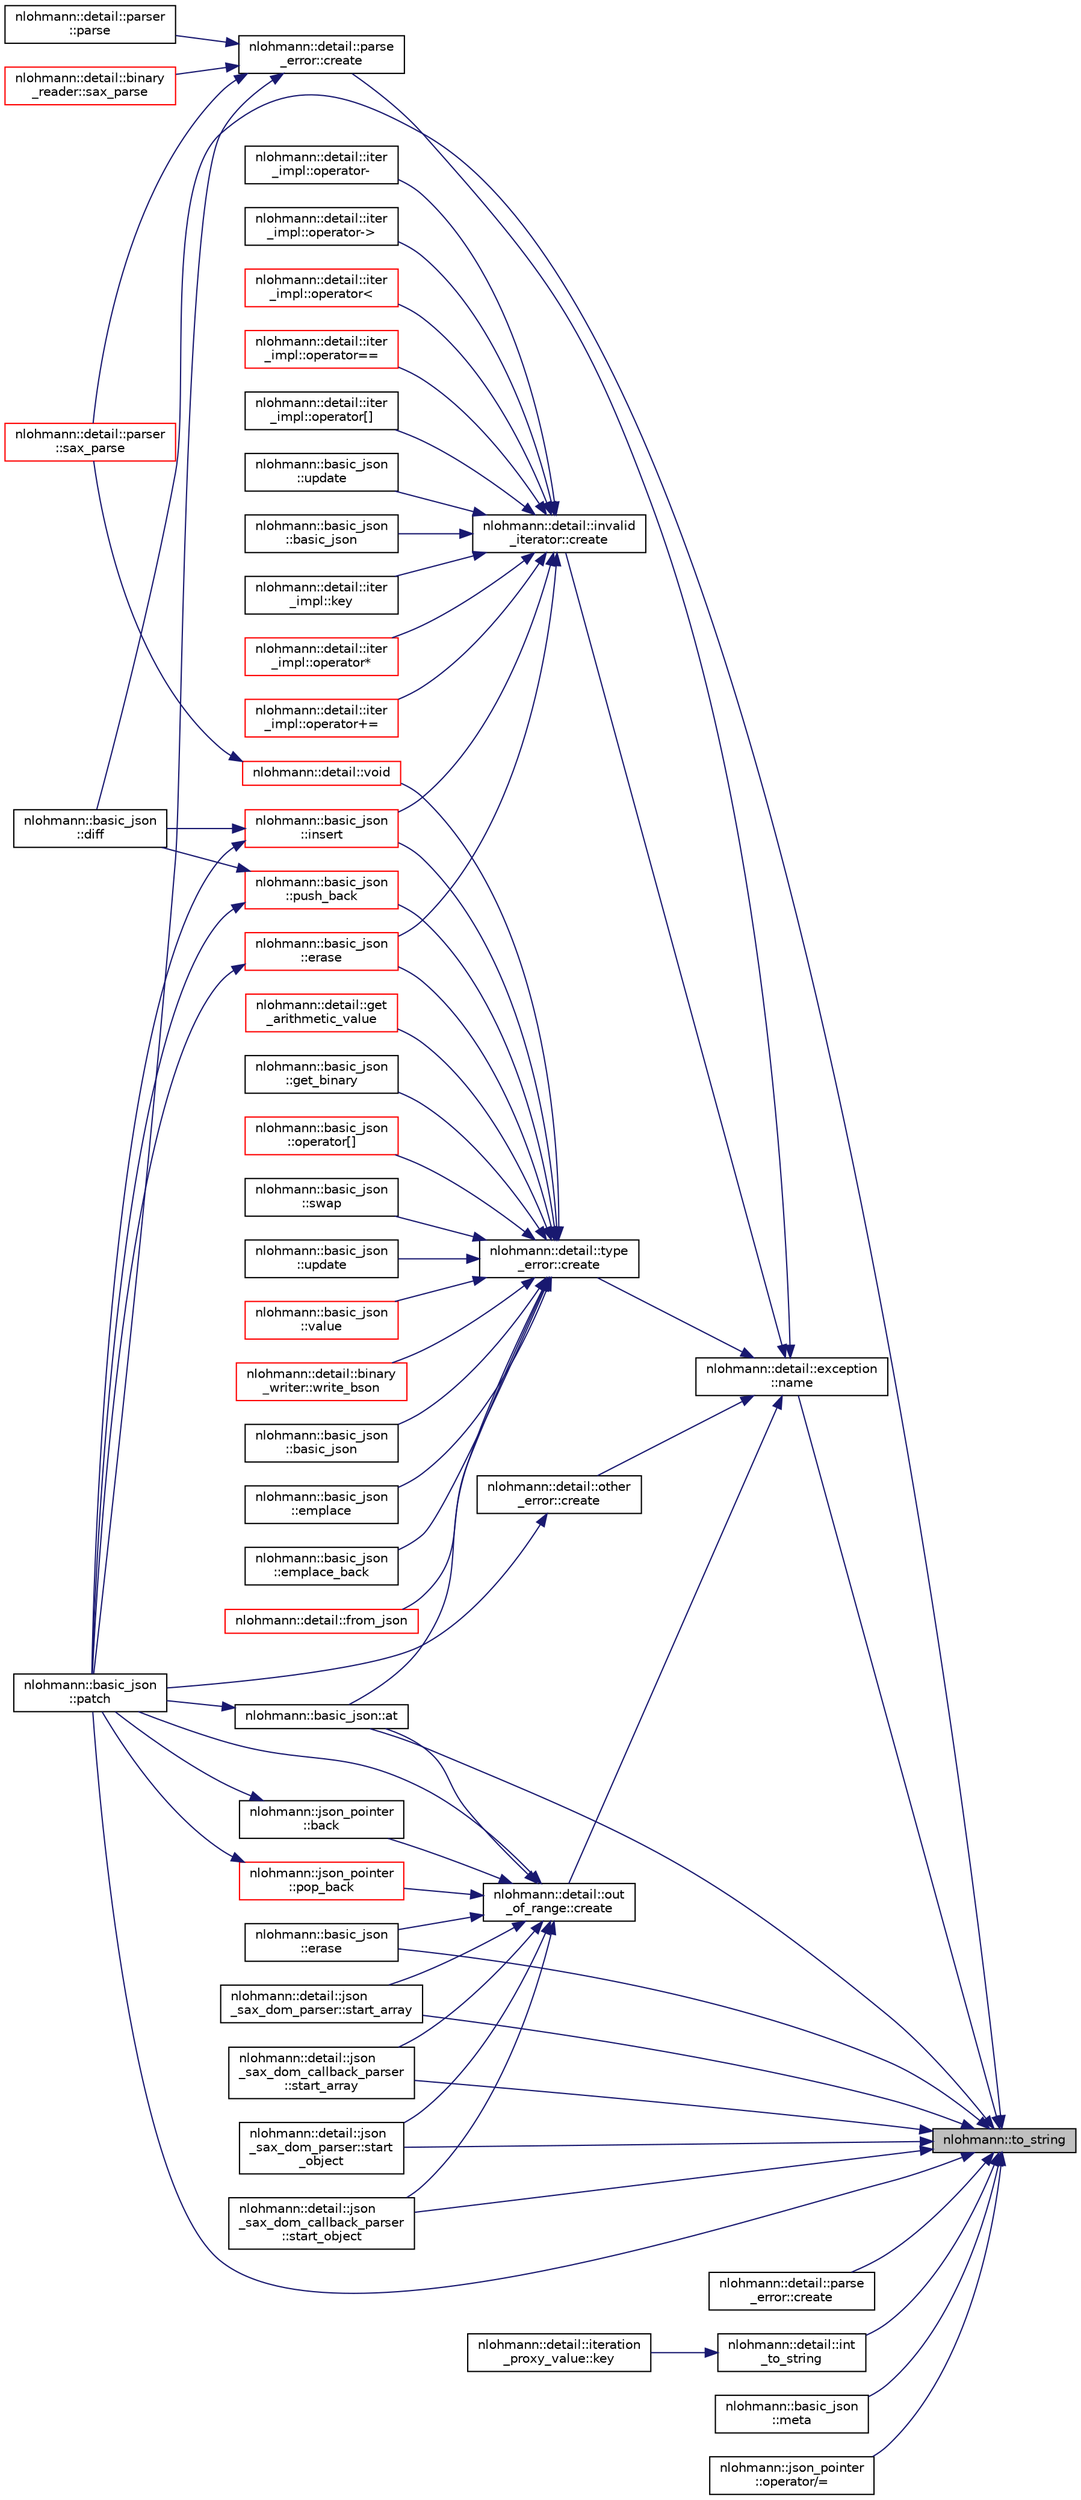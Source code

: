 digraph "nlohmann::to_string"
{
 // LATEX_PDF_SIZE
  edge [fontname="Helvetica",fontsize="10",labelfontname="Helvetica",labelfontsize="10"];
  node [fontname="Helvetica",fontsize="10",shape=record];
  rankdir="RL";
  Node1 [label="nlohmann::to_string",height=0.2,width=0.4,color="black", fillcolor="grey75", style="filled", fontcolor="black",tooltip="user-defined to_string function for JSON values"];
  Node1 -> Node2 [dir="back",color="midnightblue",fontsize="10",style="solid",fontname="Helvetica"];
  Node2 [label="nlohmann::basic_json::at",height=0.2,width=0.4,color="black", fillcolor="white", style="filled",URL="$classnlohmann_1_1basic__json.html#a52b18a5b7e68652c65b070900c438c6e",tooltip="access specified array element with bounds checking"];
  Node2 -> Node3 [dir="back",color="midnightblue",fontsize="10",style="solid",fontname="Helvetica"];
  Node3 [label="nlohmann::basic_json\l::patch",height=0.2,width=0.4,color="black", fillcolor="white", style="filled",URL="$classnlohmann_1_1basic__json.html#adcc786998f220a5b3083ee8a37c4553e",tooltip="applies a JSON patch"];
  Node1 -> Node4 [dir="back",color="midnightblue",fontsize="10",style="solid",fontname="Helvetica"];
  Node4 [label="nlohmann::detail::parse\l_error::create",height=0.2,width=0.4,color="black", fillcolor="white", style="filled",URL="$classnlohmann_1_1detail_1_1parse__error.html#a9fd60ad6bce80fd99686ad332faefd37",tooltip=" "];
  Node1 -> Node5 [dir="back",color="midnightblue",fontsize="10",style="solid",fontname="Helvetica"];
  Node5 [label="nlohmann::basic_json\l::diff",height=0.2,width=0.4,color="black", fillcolor="white", style="filled",URL="$classnlohmann_1_1basic__json.html#a1c1f21327df91a4dd6c5f5a107240385",tooltip="creates a diff as a JSON patch"];
  Node1 -> Node6 [dir="back",color="midnightblue",fontsize="10",style="solid",fontname="Helvetica"];
  Node6 [label="nlohmann::basic_json\l::erase",height=0.2,width=0.4,color="black", fillcolor="white", style="filled",URL="$classnlohmann_1_1basic__json.html#a221b943d3228488c14225e55f726cc26",tooltip="remove element from a JSON array given an index"];
  Node1 -> Node7 [dir="back",color="midnightblue",fontsize="10",style="solid",fontname="Helvetica"];
  Node7 [label="nlohmann::detail::int\l_to_string",height=0.2,width=0.4,color="black", fillcolor="white", style="filled",URL="$namespacenlohmann_1_1detail.html#a3c45286b0a2f15ea0a756cb87a76cf9b",tooltip=" "];
  Node7 -> Node8 [dir="back",color="midnightblue",fontsize="10",style="solid",fontname="Helvetica"];
  Node8 [label="nlohmann::detail::iteration\l_proxy_value::key",height=0.2,width=0.4,color="black", fillcolor="white", style="filled",URL="$classnlohmann_1_1detail_1_1iteration__proxy__value.html#af2949ac0d70212738030bfda29c5bcc2",tooltip="return key of the iterator"];
  Node1 -> Node9 [dir="back",color="midnightblue",fontsize="10",style="solid",fontname="Helvetica"];
  Node9 [label="nlohmann::basic_json\l::meta",height=0.2,width=0.4,color="black", fillcolor="white", style="filled",URL="$classnlohmann_1_1basic__json.html#a351b4f65014f6c2b8b2832847d44bbd7",tooltip="returns version information on the library"];
  Node1 -> Node10 [dir="back",color="midnightblue",fontsize="10",style="solid",fontname="Helvetica"];
  Node10 [label="nlohmann::detail::exception\l::name",height=0.2,width=0.4,color="black", fillcolor="white", style="filled",URL="$classnlohmann_1_1detail_1_1exception.html#abf41a7e9178356314082284e6cfea278",tooltip=" "];
  Node10 -> Node11 [dir="back",color="midnightblue",fontsize="10",style="solid",fontname="Helvetica"];
  Node11 [label="nlohmann::detail::parse\l_error::create",height=0.2,width=0.4,color="black", fillcolor="white", style="filled",URL="$classnlohmann_1_1detail_1_1parse__error.html#a137ea4d27de45d8a844fd13451d40f3d",tooltip="create a parse error exception"];
  Node11 -> Node12 [dir="back",color="midnightblue",fontsize="10",style="solid",fontname="Helvetica"];
  Node12 [label="nlohmann::detail::parser\l::parse",height=0.2,width=0.4,color="black", fillcolor="white", style="filled",URL="$classnlohmann_1_1detail_1_1parser.html#a75fb9145ea85f1ad9cc14f61981e1111",tooltip="public parser interface"];
  Node11 -> Node3 [dir="back",color="midnightblue",fontsize="10",style="solid",fontname="Helvetica"];
  Node11 -> Node13 [dir="back",color="midnightblue",fontsize="10",style="solid",fontname="Helvetica"];
  Node13 [label="nlohmann::detail::binary\l_reader::sax_parse",height=0.2,width=0.4,color="red", fillcolor="white", style="filled",URL="$classnlohmann_1_1detail_1_1binary__reader.html#ab4afd9ee276bbb15a0f898061aad94dd",tooltip=" "];
  Node11 -> Node23 [dir="back",color="midnightblue",fontsize="10",style="solid",fontname="Helvetica"];
  Node23 [label="nlohmann::detail::parser\l::sax_parse",height=0.2,width=0.4,color="red", fillcolor="white", style="filled",URL="$classnlohmann_1_1detail_1_1parser.html#a073b8313a5194aac3a7d5da0d935788c",tooltip=" "];
  Node10 -> Node25 [dir="back",color="midnightblue",fontsize="10",style="solid",fontname="Helvetica"];
  Node25 [label="nlohmann::detail::invalid\l_iterator::create",height=0.2,width=0.4,color="black", fillcolor="white", style="filled",URL="$classnlohmann_1_1detail_1_1invalid__iterator.html#a4e849260a3caa1b288c7e619130c6c09",tooltip=" "];
  Node25 -> Node26 [dir="back",color="midnightblue",fontsize="10",style="solid",fontname="Helvetica"];
  Node26 [label="nlohmann::basic_json\l::basic_json",height=0.2,width=0.4,color="black", fillcolor="white", style="filled",URL="$classnlohmann_1_1basic__json.html#a23e540f473d32f1cf5d3243ea3ad495e",tooltip="construct a JSON container given an iterator range"];
  Node25 -> Node27 [dir="back",color="midnightblue",fontsize="10",style="solid",fontname="Helvetica"];
  Node27 [label="nlohmann::basic_json\l::erase",height=0.2,width=0.4,color="red", fillcolor="white", style="filled",URL="$classnlohmann_1_1basic__json.html#a494632b69bbe1d0153d3bedad0901b8e",tooltip="remove element given an iterator"];
  Node27 -> Node3 [dir="back",color="midnightblue",fontsize="10",style="solid",fontname="Helvetica"];
  Node25 -> Node29 [dir="back",color="midnightblue",fontsize="10",style="solid",fontname="Helvetica"];
  Node29 [label="nlohmann::basic_json\l::insert",height=0.2,width=0.4,color="red", fillcolor="white", style="filled",URL="$classnlohmann_1_1basic__json.html#aeb86e8478e20d95970a8b61ff01dce3b",tooltip="inserts element"];
  Node29 -> Node5 [dir="back",color="midnightblue",fontsize="10",style="solid",fontname="Helvetica"];
  Node29 -> Node3 [dir="back",color="midnightblue",fontsize="10",style="solid",fontname="Helvetica"];
  Node25 -> Node31 [dir="back",color="midnightblue",fontsize="10",style="solid",fontname="Helvetica"];
  Node31 [label="nlohmann::detail::iter\l_impl::key",height=0.2,width=0.4,color="black", fillcolor="white", style="filled",URL="$classnlohmann_1_1detail_1_1iter__impl.html#a15dfb2744fed2ef40c12a9e9a20d6dbc",tooltip="return the key of an object iterator"];
  Node25 -> Node32 [dir="back",color="midnightblue",fontsize="10",style="solid",fontname="Helvetica"];
  Node32 [label="nlohmann::detail::iter\l_impl::operator*",height=0.2,width=0.4,color="red", fillcolor="white", style="filled",URL="$classnlohmann_1_1detail_1_1iter__impl.html#a5ca57856d9bba54a5fc51cee891de827",tooltip="return a reference to the value pointed to by the iterator"];
  Node25 -> Node34 [dir="back",color="midnightblue",fontsize="10",style="solid",fontname="Helvetica"];
  Node34 [label="nlohmann::detail::iter\l_impl::operator+=",height=0.2,width=0.4,color="red", fillcolor="white", style="filled",URL="$classnlohmann_1_1detail_1_1iter__impl.html#a3eef94f9d167046e7f773aeb6b78090c",tooltip="add to iterator"];
  Node25 -> Node36 [dir="back",color="midnightblue",fontsize="10",style="solid",fontname="Helvetica"];
  Node36 [label="nlohmann::detail::iter\l_impl::operator-",height=0.2,width=0.4,color="black", fillcolor="white", style="filled",URL="$classnlohmann_1_1detail_1_1iter__impl.html#a49bf3e708a9c1c88c415011735962d06",tooltip="return difference"];
  Node25 -> Node37 [dir="back",color="midnightblue",fontsize="10",style="solid",fontname="Helvetica"];
  Node37 [label="nlohmann::detail::iter\l_impl::operator-\>",height=0.2,width=0.4,color="black", fillcolor="white", style="filled",URL="$classnlohmann_1_1detail_1_1iter__impl.html#a6da3d2b34528aff328f3dcb513076dec",tooltip="dereference the iterator"];
  Node25 -> Node38 [dir="back",color="midnightblue",fontsize="10",style="solid",fontname="Helvetica"];
  Node38 [label="nlohmann::detail::iter\l_impl::operator\<",height=0.2,width=0.4,color="red", fillcolor="white", style="filled",URL="$classnlohmann_1_1detail_1_1iter__impl.html#a0d14cd76203e00bdcef6a64a5d055cc7",tooltip="comparison: smaller"];
  Node25 -> Node40 [dir="back",color="midnightblue",fontsize="10",style="solid",fontname="Helvetica"];
  Node40 [label="nlohmann::detail::iter\l_impl::operator==",height=0.2,width=0.4,color="red", fillcolor="white", style="filled",URL="$classnlohmann_1_1detail_1_1iter__impl.html#a2b592605b63ae7f5401996ffa3b14393",tooltip="comparison: equal"];
  Node25 -> Node42 [dir="back",color="midnightblue",fontsize="10",style="solid",fontname="Helvetica"];
  Node42 [label="nlohmann::detail::iter\l_impl::operator[]",height=0.2,width=0.4,color="black", fillcolor="white", style="filled",URL="$classnlohmann_1_1detail_1_1iter__impl.html#ac0b9276f1102ed4b9cd3f5f56287e3ce",tooltip="access to successor"];
  Node25 -> Node43 [dir="back",color="midnightblue",fontsize="10",style="solid",fontname="Helvetica"];
  Node43 [label="nlohmann::basic_json\l::update",height=0.2,width=0.4,color="black", fillcolor="white", style="filled",URL="$classnlohmann_1_1basic__json.html#a9f9e5f668474280acc9bd7f5410b9392",tooltip="updates a JSON object from another object, overwriting existing keys"];
  Node10 -> Node44 [dir="back",color="midnightblue",fontsize="10",style="solid",fontname="Helvetica"];
  Node44 [label="nlohmann::detail::type\l_error::create",height=0.2,width=0.4,color="black", fillcolor="white", style="filled",URL="$classnlohmann_1_1detail_1_1type__error.html#aecc083aea4b698c33d042670ba50c10f",tooltip=" "];
  Node44 -> Node2 [dir="back",color="midnightblue",fontsize="10",style="solid",fontname="Helvetica"];
  Node44 -> Node45 [dir="back",color="midnightblue",fontsize="10",style="solid",fontname="Helvetica"];
  Node45 [label="nlohmann::basic_json\l::basic_json",height=0.2,width=0.4,color="black", fillcolor="white", style="filled",URL="$classnlohmann_1_1basic__json.html#aeac617faf3448d6d2cb33a020be01d37",tooltip="create a container (array or object) from an initializer list"];
  Node44 -> Node46 [dir="back",color="midnightblue",fontsize="10",style="solid",fontname="Helvetica"];
  Node46 [label="nlohmann::basic_json\l::emplace",height=0.2,width=0.4,color="black", fillcolor="white", style="filled",URL="$classnlohmann_1_1basic__json.html#ac479e609cbd03948bd3e85fb441b66e5",tooltip="add an object to an object if key does not exist"];
  Node44 -> Node47 [dir="back",color="midnightblue",fontsize="10",style="solid",fontname="Helvetica"];
  Node47 [label="nlohmann::basic_json\l::emplace_back",height=0.2,width=0.4,color="black", fillcolor="white", style="filled",URL="$classnlohmann_1_1basic__json.html#a15c0a5db4fb12d49433801bbe6436bfb",tooltip="add an object to an array"];
  Node44 -> Node27 [dir="back",color="midnightblue",fontsize="10",style="solid",fontname="Helvetica"];
  Node44 -> Node48 [dir="back",color="midnightblue",fontsize="10",style="solid",fontname="Helvetica"];
  Node48 [label="nlohmann::detail::from_json",height=0.2,width=0.4,color="red", fillcolor="white", style="filled",URL="$namespacenlohmann_1_1detail.html#a1f0395aad0fe853a4539288749d3a603",tooltip=" "];
  Node44 -> Node50 [dir="back",color="midnightblue",fontsize="10",style="solid",fontname="Helvetica"];
  Node50 [label="nlohmann::detail::get\l_arithmetic_value",height=0.2,width=0.4,color="red", fillcolor="white", style="filled",URL="$namespacenlohmann_1_1detail.html#a85955b9c6dd31846e4b8e891f78614b6",tooltip=" "];
  Node44 -> Node52 [dir="back",color="midnightblue",fontsize="10",style="solid",fontname="Helvetica"];
  Node52 [label="nlohmann::basic_json\l::get_binary",height=0.2,width=0.4,color="black", fillcolor="white", style="filled",URL="$classnlohmann_1_1basic__json.html#aab19a246f6bcd27c195bed376cf5e138",tooltip=" "];
  Node44 -> Node29 [dir="back",color="midnightblue",fontsize="10",style="solid",fontname="Helvetica"];
  Node44 -> Node53 [dir="back",color="midnightblue",fontsize="10",style="solid",fontname="Helvetica"];
  Node53 [label="nlohmann::basic_json\l::operator[]",height=0.2,width=0.4,color="red", fillcolor="white", style="filled",URL="$classnlohmann_1_1basic__json.html#a9ea67fc1ef0ccc42e1d5388fe0416ae5",tooltip="access specified array element"];
  Node44 -> Node54 [dir="back",color="midnightblue",fontsize="10",style="solid",fontname="Helvetica"];
  Node54 [label="nlohmann::basic_json\l::push_back",height=0.2,width=0.4,color="red", fillcolor="white", style="filled",URL="$classnlohmann_1_1basic__json.html#ab9e0253c92736db021840105d374c4c4",tooltip="add an object to an array"];
  Node54 -> Node5 [dir="back",color="midnightblue",fontsize="10",style="solid",fontname="Helvetica"];
  Node54 -> Node3 [dir="back",color="midnightblue",fontsize="10",style="solid",fontname="Helvetica"];
  Node44 -> Node57 [dir="back",color="midnightblue",fontsize="10",style="solid",fontname="Helvetica"];
  Node57 [label="nlohmann::basic_json\l::swap",height=0.2,width=0.4,color="black", fillcolor="white", style="filled",URL="$classnlohmann_1_1basic__json.html#a76126242de262f6d38cadda19e0d13e1",tooltip="exchanges the values"];
  Node44 -> Node58 [dir="back",color="midnightblue",fontsize="10",style="solid",fontname="Helvetica"];
  Node58 [label="nlohmann::basic_json\l::update",height=0.2,width=0.4,color="black", fillcolor="white", style="filled",URL="$classnlohmann_1_1basic__json.html#a377819905d567f6f523dcbc592cb6356",tooltip="updates a JSON object from another object, overwriting existing keys"];
  Node44 -> Node59 [dir="back",color="midnightblue",fontsize="10",style="solid",fontname="Helvetica"];
  Node59 [label="nlohmann::basic_json\l::value",height=0.2,width=0.4,color="red", fillcolor="white", style="filled",URL="$classnlohmann_1_1basic__json.html#a11641b35219676b225d9bd15c7677659",tooltip="access specified object element with default value"];
  Node44 -> Node61 [dir="back",color="midnightblue",fontsize="10",style="solid",fontname="Helvetica"];
  Node61 [label="nlohmann::detail::void",height=0.2,width=0.4,color="red", fillcolor="white", style="filled",URL="$namespacenlohmann_1_1detail.html#a59fca69799f6b9e366710cb9043aa77d",tooltip=" "];
  Node61 -> Node23 [dir="back",color="midnightblue",fontsize="10",style="solid",fontname="Helvetica"];
  Node44 -> Node63 [dir="back",color="midnightblue",fontsize="10",style="solid",fontname="Helvetica"];
  Node63 [label="nlohmann::detail::binary\l_writer::write_bson",height=0.2,width=0.4,color="red", fillcolor="white", style="filled",URL="$classnlohmann_1_1detail_1_1binary__writer.html#a9ffc566db5219b473762462234b47db9",tooltip=" "];
  Node10 -> Node65 [dir="back",color="midnightblue",fontsize="10",style="solid",fontname="Helvetica"];
  Node65 [label="nlohmann::detail::out\l_of_range::create",height=0.2,width=0.4,color="black", fillcolor="white", style="filled",URL="$classnlohmann_1_1detail_1_1out__of__range.html#a3f6d82a6f967c4728a1ec735a7867073",tooltip=" "];
  Node65 -> Node2 [dir="back",color="midnightblue",fontsize="10",style="solid",fontname="Helvetica"];
  Node65 -> Node66 [dir="back",color="midnightblue",fontsize="10",style="solid",fontname="Helvetica"];
  Node66 [label="nlohmann::json_pointer\l::back",height=0.2,width=0.4,color="black", fillcolor="white", style="filled",URL="$classnlohmann_1_1json__pointer.html#a213bc67c32a30c68ac6bf06f5195d482",tooltip="return last reference token"];
  Node66 -> Node3 [dir="back",color="midnightblue",fontsize="10",style="solid",fontname="Helvetica"];
  Node65 -> Node6 [dir="back",color="midnightblue",fontsize="10",style="solid",fontname="Helvetica"];
  Node65 -> Node3 [dir="back",color="midnightblue",fontsize="10",style="solid",fontname="Helvetica"];
  Node65 -> Node67 [dir="back",color="midnightblue",fontsize="10",style="solid",fontname="Helvetica"];
  Node67 [label="nlohmann::json_pointer\l::pop_back",height=0.2,width=0.4,color="red", fillcolor="white", style="filled",URL="$classnlohmann_1_1json__pointer.html#a4b1ee4d511ca195bed896a3da47e264c",tooltip="remove last reference token"];
  Node67 -> Node3 [dir="back",color="midnightblue",fontsize="10",style="solid",fontname="Helvetica"];
  Node65 -> Node69 [dir="back",color="midnightblue",fontsize="10",style="solid",fontname="Helvetica"];
  Node69 [label="nlohmann::detail::json\l_sax_dom_parser::start_array",height=0.2,width=0.4,color="black", fillcolor="white", style="filled",URL="$classnlohmann_1_1detail_1_1json__sax__dom__parser.html#a056b895d011efaf48ea096c024aca0d4",tooltip=" "];
  Node65 -> Node70 [dir="back",color="midnightblue",fontsize="10",style="solid",fontname="Helvetica"];
  Node70 [label="nlohmann::detail::json\l_sax_dom_callback_parser\l::start_array",height=0.2,width=0.4,color="black", fillcolor="white", style="filled",URL="$classnlohmann_1_1detail_1_1json__sax__dom__callback__parser.html#a5255b98ba8282e3625968f91cff9d3d0",tooltip=" "];
  Node65 -> Node71 [dir="back",color="midnightblue",fontsize="10",style="solid",fontname="Helvetica"];
  Node71 [label="nlohmann::detail::json\l_sax_dom_parser::start\l_object",height=0.2,width=0.4,color="black", fillcolor="white", style="filled",URL="$classnlohmann_1_1detail_1_1json__sax__dom__parser.html#a9929b4cc92d471c49bd0a92802629f90",tooltip=" "];
  Node65 -> Node72 [dir="back",color="midnightblue",fontsize="10",style="solid",fontname="Helvetica"];
  Node72 [label="nlohmann::detail::json\l_sax_dom_callback_parser\l::start_object",height=0.2,width=0.4,color="black", fillcolor="white", style="filled",URL="$classnlohmann_1_1detail_1_1json__sax__dom__callback__parser.html#a040e60243cc7c18a6078c6b83cdb4a81",tooltip=" "];
  Node10 -> Node73 [dir="back",color="midnightblue",fontsize="10",style="solid",fontname="Helvetica"];
  Node73 [label="nlohmann::detail::other\l_error::create",height=0.2,width=0.4,color="black", fillcolor="white", style="filled",URL="$classnlohmann_1_1detail_1_1other__error.html#a87e8ab894e8c85c0d97a0919782d3683",tooltip=" "];
  Node73 -> Node3 [dir="back",color="midnightblue",fontsize="10",style="solid",fontname="Helvetica"];
  Node1 -> Node74 [dir="back",color="midnightblue",fontsize="10",style="solid",fontname="Helvetica"];
  Node74 [label="nlohmann::json_pointer\l::operator/=",height=0.2,width=0.4,color="black", fillcolor="white", style="filled",URL="$classnlohmann_1_1json__pointer.html#a7de51480324eb1c5a89ed552cd699875",tooltip="append an array index at the end of this JSON pointer"];
  Node1 -> Node3 [dir="back",color="midnightblue",fontsize="10",style="solid",fontname="Helvetica"];
  Node1 -> Node69 [dir="back",color="midnightblue",fontsize="10",style="solid",fontname="Helvetica"];
  Node1 -> Node70 [dir="back",color="midnightblue",fontsize="10",style="solid",fontname="Helvetica"];
  Node1 -> Node71 [dir="back",color="midnightblue",fontsize="10",style="solid",fontname="Helvetica"];
  Node1 -> Node72 [dir="back",color="midnightblue",fontsize="10",style="solid",fontname="Helvetica"];
}
